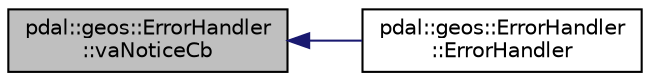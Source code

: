 digraph "pdal::geos::ErrorHandler::vaNoticeCb"
{
  edge [fontname="Helvetica",fontsize="10",labelfontname="Helvetica",labelfontsize="10"];
  node [fontname="Helvetica",fontsize="10",shape=record];
  rankdir="LR";
  Node1 [label="pdal::geos::ErrorHandler\l::vaNoticeCb",height=0.2,width=0.4,color="black", fillcolor="grey75", style="filled", fontcolor="black"];
  Node1 -> Node2 [dir="back",color="midnightblue",fontsize="10",style="solid",fontname="Helvetica"];
  Node2 [label="pdal::geos::ErrorHandler\l::ErrorHandler",height=0.2,width=0.4,color="black", fillcolor="white", style="filled",URL="$classpdal_1_1geos_1_1ErrorHandler.html#a6317a7a181f6c2793eee6a5935d73507"];
}
